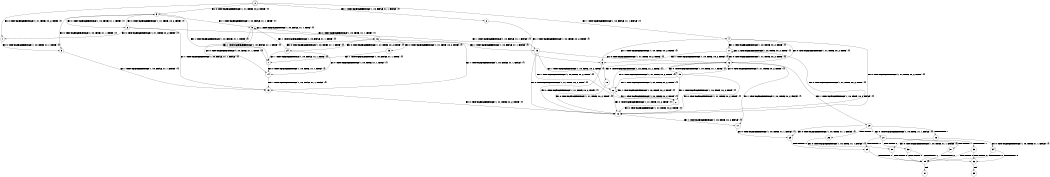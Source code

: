digraph BCG {
size = "7, 10.5";
center = TRUE;
node [shape = circle];
0 [peripheries = 2];
0 -> 1 [label = "EX !0 !ATOMIC_EXCH_BRANCH (1, +1, TRUE, +0, 2, TRUE) !{}"];
0 -> 2 [label = "EX !1 !ATOMIC_EXCH_BRANCH (1, +0, FALSE, +1, 1, FALSE) !{}"];
0 -> 3 [label = "EX !0 !ATOMIC_EXCH_BRANCH (1, +1, TRUE, +0, 2, TRUE) !{}"];
0 -> 4 [label = "EX !1 !ATOMIC_EXCH_BRANCH (1, +0, FALSE, +1, 1, FALSE) !{}"];
1 -> 5 [label = "EX !0 !ATOMIC_EXCH_BRANCH (1, +0, TRUE, +1, 1, TRUE) !{}"];
2 -> 6 [label = "EX !1 !ATOMIC_EXCH_BRANCH (1, +0, TRUE, +0, 2, TRUE) !{}"];
3 -> 5 [label = "EX !0 !ATOMIC_EXCH_BRANCH (1, +0, TRUE, +1, 1, TRUE) !{}"];
3 -> 7 [label = "EX !1 !ATOMIC_EXCH_BRANCH (1, +0, FALSE, +1, 1, TRUE) !{}"];
3 -> 8 [label = "EX !0 !ATOMIC_EXCH_BRANCH (1, +0, TRUE, +1, 1, TRUE) !{}"];
3 -> 9 [label = "EX !1 !ATOMIC_EXCH_BRANCH (1, +0, FALSE, +1, 1, TRUE) !{}"];
4 -> 6 [label = "EX !1 !ATOMIC_EXCH_BRANCH (1, +0, TRUE, +0, 2, TRUE) !{}"];
4 -> 10 [label = "EX !0 !ATOMIC_EXCH_BRANCH (1, +1, TRUE, +0, 2, TRUE) !{}"];
4 -> 11 [label = "EX !1 !ATOMIC_EXCH_BRANCH (1, +0, TRUE, +0, 2, TRUE) !{}"];
4 -> 12 [label = "EX !0 !ATOMIC_EXCH_BRANCH (1, +1, TRUE, +0, 2, TRUE) !{}"];
5 -> 13 [label = "EX !1 !ATOMIC_EXCH_BRANCH (1, +0, FALSE, +1, 1, FALSE) !{}"];
6 -> 10 [label = "EX !0 !ATOMIC_EXCH_BRANCH (1, +1, TRUE, +0, 2, TRUE) !{}"];
7 -> 14 [label = "EX !0 !ATOMIC_EXCH_BRANCH (1, +0, TRUE, +1, 1, TRUE) !{}"];
8 -> 1 [label = "EX !0 !ATOMIC_EXCH_BRANCH (1, +1, TRUE, +0, 2, TRUE) !{}"];
8 -> 13 [label = "EX !1 !ATOMIC_EXCH_BRANCH (1, +0, FALSE, +1, 1, FALSE) !{}"];
8 -> 3 [label = "EX !0 !ATOMIC_EXCH_BRANCH (1, +1, TRUE, +0, 2, TRUE) !{}"];
8 -> 15 [label = "EX !1 !ATOMIC_EXCH_BRANCH (1, +0, FALSE, +1, 1, FALSE) !{}"];
9 -> 14 [label = "EX !0 !ATOMIC_EXCH_BRANCH (1, +0, TRUE, +1, 1, TRUE) !{}"];
9 -> 7 [label = "EX !1 !ATOMIC_EXCH_BRANCH (1, +0, FALSE, +1, 1, TRUE) !{}"];
9 -> 16 [label = "EX !0 !ATOMIC_EXCH_BRANCH (1, +0, TRUE, +1, 1, TRUE) !{}"];
9 -> 9 [label = "EX !1 !ATOMIC_EXCH_BRANCH (1, +0, FALSE, +1, 1, TRUE) !{}"];
10 -> 17 [label = "EX !1 !ATOMIC_EXCH_BRANCH (1, +0, TRUE, +0, 2, FALSE) !{}"];
11 -> 6 [label = "EX !1 !ATOMIC_EXCH_BRANCH (1, +0, TRUE, +0, 2, TRUE) !{}"];
11 -> 10 [label = "EX !0 !ATOMIC_EXCH_BRANCH (1, +1, TRUE, +0, 2, TRUE) !{}"];
11 -> 11 [label = "EX !1 !ATOMIC_EXCH_BRANCH (1, +0, TRUE, +0, 2, TRUE) !{}"];
11 -> 12 [label = "EX !0 !ATOMIC_EXCH_BRANCH (1, +1, TRUE, +0, 2, TRUE) !{}"];
12 -> 18 [label = "EX !0 !ATOMIC_EXCH_BRANCH (1, +0, TRUE, +1, 1, TRUE) !{}"];
12 -> 17 [label = "EX !1 !ATOMIC_EXCH_BRANCH (1, +0, TRUE, +0, 2, FALSE) !{}"];
12 -> 19 [label = "EX !0 !ATOMIC_EXCH_BRANCH (1, +0, TRUE, +1, 1, TRUE) !{}"];
12 -> 20 [label = "EX !1 !ATOMIC_EXCH_BRANCH (1, +0, TRUE, +0, 2, FALSE) !{}"];
13 -> 10 [label = "EX !0 !ATOMIC_EXCH_BRANCH (1, +1, TRUE, +0, 2, TRUE) !{}"];
14 -> 13 [label = "EX !1 !ATOMIC_EXCH_BRANCH (1, +0, FALSE, +1, 1, FALSE) !{}"];
15 -> 10 [label = "EX !0 !ATOMIC_EXCH_BRANCH (1, +1, TRUE, +0, 2, TRUE) !{}"];
15 -> 21 [label = "EX !1 !ATOMIC_EXCH_BRANCH (1, +0, TRUE, +0, 2, TRUE) !{}"];
15 -> 12 [label = "EX !0 !ATOMIC_EXCH_BRANCH (1, +1, TRUE, +0, 2, TRUE) !{}"];
15 -> 22 [label = "EX !1 !ATOMIC_EXCH_BRANCH (1, +0, TRUE, +0, 2, TRUE) !{}"];
16 -> 23 [label = "EX !0 !ATOMIC_EXCH_BRANCH (1, +1, TRUE, +0, 2, TRUE) !{}"];
16 -> 13 [label = "EX !1 !ATOMIC_EXCH_BRANCH (1, +0, FALSE, +1, 1, FALSE) !{}"];
16 -> 24 [label = "EX !0 !ATOMIC_EXCH_BRANCH (1, +1, TRUE, +0, 2, TRUE) !{}"];
16 -> 15 [label = "EX !1 !ATOMIC_EXCH_BRANCH (1, +0, FALSE, +1, 1, FALSE) !{}"];
17 -> 25 [label = "EX !0 !ATOMIC_EXCH_BRANCH (1, +0, TRUE, +1, 1, FALSE) !{}"];
18 -> 10 [label = "EX !0 !ATOMIC_EXCH_BRANCH (1, +1, TRUE, +0, 2, TRUE) !{}"];
19 -> 10 [label = "EX !0 !ATOMIC_EXCH_BRANCH (1, +1, TRUE, +0, 2, TRUE) !{}"];
19 -> 21 [label = "EX !1 !ATOMIC_EXCH_BRANCH (1, +0, TRUE, +0, 2, TRUE) !{}"];
19 -> 12 [label = "EX !0 !ATOMIC_EXCH_BRANCH (1, +1, TRUE, +0, 2, TRUE) !{}"];
19 -> 22 [label = "EX !1 !ATOMIC_EXCH_BRANCH (1, +0, TRUE, +0, 2, TRUE) !{}"];
20 -> 25 [label = "EX !0 !ATOMIC_EXCH_BRANCH (1, +0, TRUE, +1, 1, FALSE) !{}"];
20 -> 26 [label = "TERMINATE !1"];
20 -> 27 [label = "EX !0 !ATOMIC_EXCH_BRANCH (1, +0, TRUE, +1, 1, FALSE) !{}"];
20 -> 28 [label = "TERMINATE !1"];
21 -> 10 [label = "EX !0 !ATOMIC_EXCH_BRANCH (1, +1, TRUE, +0, 2, TRUE) !{}"];
22 -> 10 [label = "EX !0 !ATOMIC_EXCH_BRANCH (1, +1, TRUE, +0, 2, TRUE) !{}"];
22 -> 21 [label = "EX !1 !ATOMIC_EXCH_BRANCH (1, +0, TRUE, +0, 2, TRUE) !{}"];
22 -> 12 [label = "EX !0 !ATOMIC_EXCH_BRANCH (1, +1, TRUE, +0, 2, TRUE) !{}"];
22 -> 22 [label = "EX !1 !ATOMIC_EXCH_BRANCH (1, +0, TRUE, +0, 2, TRUE) !{}"];
23 -> 7 [label = "EX !1 !ATOMIC_EXCH_BRANCH (1, +0, FALSE, +1, 1, TRUE) !{}"];
24 -> 14 [label = "EX !0 !ATOMIC_EXCH_BRANCH (1, +0, TRUE, +1, 1, TRUE) !{}"];
24 -> 7 [label = "EX !1 !ATOMIC_EXCH_BRANCH (1, +0, FALSE, +1, 1, TRUE) !{}"];
24 -> 16 [label = "EX !0 !ATOMIC_EXCH_BRANCH (1, +0, TRUE, +1, 1, TRUE) !{}"];
24 -> 9 [label = "EX !1 !ATOMIC_EXCH_BRANCH (1, +0, FALSE, +1, 1, TRUE) !{}"];
25 -> 29 [label = "TERMINATE !0"];
26 -> 30 [label = "EX !0 !ATOMIC_EXCH_BRANCH (1, +0, TRUE, +1, 1, FALSE) !{}"];
27 -> 29 [label = "TERMINATE !0"];
27 -> 31 [label = "TERMINATE !1"];
27 -> 32 [label = "TERMINATE !0"];
27 -> 33 [label = "TERMINATE !1"];
28 -> 30 [label = "EX !0 !ATOMIC_EXCH_BRANCH (1, +0, TRUE, +1, 1, FALSE) !{}"];
28 -> 34 [label = "EX !0 !ATOMIC_EXCH_BRANCH (1, +0, TRUE, +1, 1, FALSE) !{}"];
29 -> 35 [label = "TERMINATE !1"];
30 -> 35 [label = "TERMINATE !0"];
31 -> 35 [label = "TERMINATE !0"];
32 -> 35 [label = "TERMINATE !1"];
32 -> 36 [label = "TERMINATE !1"];
33 -> 35 [label = "TERMINATE !0"];
33 -> 36 [label = "TERMINATE !0"];
34 -> 35 [label = "TERMINATE !0"];
34 -> 36 [label = "TERMINATE !0"];
35 -> 37 [label = "exit"];
36 -> 38 [label = "exit"];
}
